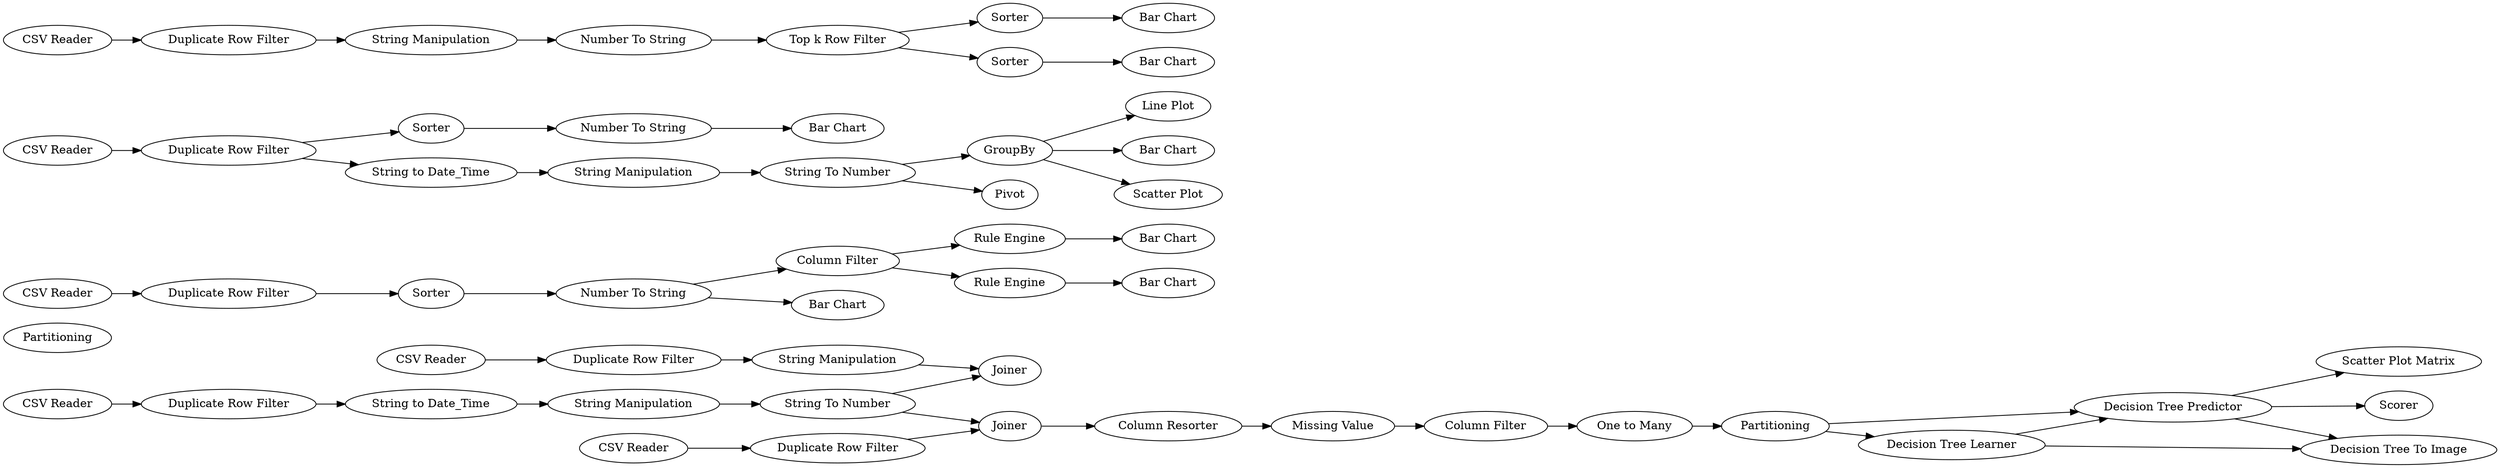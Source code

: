digraph {
	1 [label="CSV Reader"]
	2 [label="CSV Reader"]
	3 [label="CSV Reader"]
	4 [label="String to Date_Time"]
	5 [label="String To Number"]
	6 [label="String Manipulation"]
	7 [label="String Manipulation"]
	10 [label="Duplicate Row Filter"]
	13 [label=Joiner]
	14 [label=Joiner]
	15 [label="Duplicate Row Filter"]
	16 [label="Duplicate Row Filter"]
	17 [label="Missing Value"]
	18 [label="Column Resorter"]
	20 [label="Column Filter"]
	21 [label=Partitioning]
	22 [label="One to Many"]
	23 [label=Partitioning]
	24 [label="Decision Tree Learner"]
	25 [label=Scorer]
	26 [label="Decision Tree Predictor"]
	27 [label="Scatter Plot Matrix"]
	28 [label="Decision Tree To Image"]
	29 [label="Number To String"]
	30 [label=Sorter]
	32 [label="Column Filter"]
	33 [label="Rule Engine"]
	34 [label="Bar Chart"]
	35 [label="Rule Engine"]
	36 [label="Bar Chart"]
	37 [label="Duplicate Row Filter"]
	38 [label=GroupBy]
	39 [label="Duplicate Row Filter"]
	40 [label=Pivot]
	41 [label="Line Plot"]
	42 [label=Sorter]
	43 [label="Number To String"]
	44 [label="Bar Chart"]
	45 [label=Sorter]
	46 [label="Number To String"]
	47 [label="Bar Chart"]
	48 [label="Bar Chart"]
	52 [label="Top k Row Filter"]
	53 [label=Sorter]
	54 [label="Duplicate Row Filter"]
	55 [label="CSV Reader"]
	56 [label="CSV Reader"]
	57 [label="CSV Reader"]
	58 [label="String to Date_Time"]
	59 [label="String To Number"]
	60 [label="String Manipulation"]
	61 [label="String Manipulation"]
	62 [label="Bar Chart"]
	63 [label="Bar Chart"]
	64 [label="Scatter Plot"]
	1 -> 10
	2 -> 15
	3 -> 16
	4 -> 6
	5 -> 13
	5 -> 14
	6 -> 5
	7 -> 13
	10 -> 7
	14 -> 18
	15 -> 4
	16 -> 14
	17 -> 20
	18 -> 17
	20 -> 22
	22 -> 23
	23 -> 26
	23 -> 24
	24 -> 26
	24 -> 28
	26 -> 27
	26 -> 25
	26 -> 28
	29 -> 62
	29 -> 32
	30 -> 29
	32 -> 33
	32 -> 35
	33 -> 34
	35 -> 36
	37 -> 58
	37 -> 42
	38 -> 41
	38 -> 64
	38 -> 63
	39 -> 30
	42 -> 43
	43 -> 44
	45 -> 48
	46 -> 52
	52 -> 53
	52 -> 45
	53 -> 47
	54 -> 61
	55 -> 54
	56 -> 37
	57 -> 39
	58 -> 60
	59 -> 38
	59 -> 40
	60 -> 59
	61 -> 46
	rankdir=LR
}
